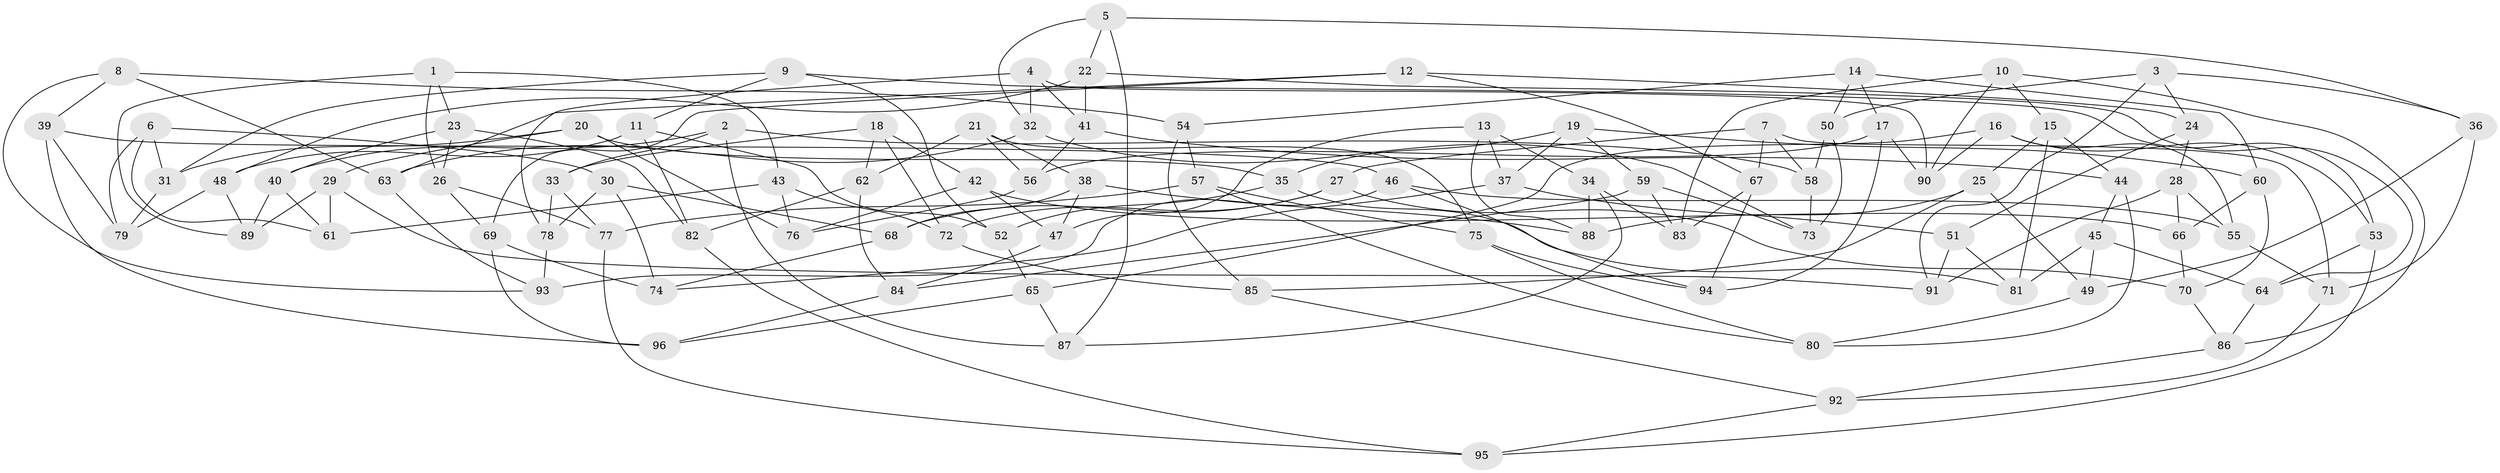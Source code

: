 // Generated by graph-tools (version 1.1) at 2025/37/03/09/25 02:37:54]
// undirected, 96 vertices, 192 edges
graph export_dot {
graph [start="1"]
  node [color=gray90,style=filled];
  1;
  2;
  3;
  4;
  5;
  6;
  7;
  8;
  9;
  10;
  11;
  12;
  13;
  14;
  15;
  16;
  17;
  18;
  19;
  20;
  21;
  22;
  23;
  24;
  25;
  26;
  27;
  28;
  29;
  30;
  31;
  32;
  33;
  34;
  35;
  36;
  37;
  38;
  39;
  40;
  41;
  42;
  43;
  44;
  45;
  46;
  47;
  48;
  49;
  50;
  51;
  52;
  53;
  54;
  55;
  56;
  57;
  58;
  59;
  60;
  61;
  62;
  63;
  64;
  65;
  66;
  67;
  68;
  69;
  70;
  71;
  72;
  73;
  74;
  75;
  76;
  77;
  78;
  79;
  80;
  81;
  82;
  83;
  84;
  85;
  86;
  87;
  88;
  89;
  90;
  91;
  92;
  93;
  94;
  95;
  96;
  1 -- 89;
  1 -- 26;
  1 -- 23;
  1 -- 43;
  2 -- 58;
  2 -- 40;
  2 -- 33;
  2 -- 87;
  3 -- 36;
  3 -- 50;
  3 -- 24;
  3 -- 91;
  4 -- 41;
  4 -- 78;
  4 -- 90;
  4 -- 32;
  5 -- 32;
  5 -- 22;
  5 -- 36;
  5 -- 87;
  6 -- 79;
  6 -- 61;
  6 -- 31;
  6 -- 30;
  7 -- 58;
  7 -- 71;
  7 -- 27;
  7 -- 67;
  8 -- 93;
  8 -- 54;
  8 -- 39;
  8 -- 63;
  9 -- 52;
  9 -- 31;
  9 -- 53;
  9 -- 11;
  10 -- 90;
  10 -- 15;
  10 -- 86;
  10 -- 83;
  11 -- 48;
  11 -- 82;
  11 -- 52;
  12 -- 24;
  12 -- 63;
  12 -- 67;
  12 -- 69;
  13 -- 47;
  13 -- 88;
  13 -- 37;
  13 -- 34;
  14 -- 54;
  14 -- 17;
  14 -- 60;
  14 -- 50;
  15 -- 81;
  15 -- 44;
  15 -- 25;
  16 -- 90;
  16 -- 53;
  16 -- 65;
  16 -- 55;
  17 -- 94;
  17 -- 56;
  17 -- 90;
  18 -- 42;
  18 -- 33;
  18 -- 72;
  18 -- 62;
  19 -- 37;
  19 -- 60;
  19 -- 59;
  19 -- 35;
  20 -- 29;
  20 -- 35;
  20 -- 31;
  20 -- 76;
  21 -- 62;
  21 -- 75;
  21 -- 38;
  21 -- 56;
  22 -- 48;
  22 -- 64;
  22 -- 41;
  23 -- 40;
  23 -- 26;
  23 -- 82;
  24 -- 51;
  24 -- 28;
  25 -- 49;
  25 -- 88;
  25 -- 85;
  26 -- 77;
  26 -- 69;
  27 -- 70;
  27 -- 68;
  27 -- 72;
  28 -- 55;
  28 -- 91;
  28 -- 66;
  29 -- 61;
  29 -- 89;
  29 -- 91;
  30 -- 78;
  30 -- 74;
  30 -- 68;
  31 -- 79;
  32 -- 73;
  32 -- 63;
  33 -- 77;
  33 -- 78;
  34 -- 83;
  34 -- 87;
  34 -- 88;
  35 -- 52;
  35 -- 81;
  36 -- 71;
  36 -- 49;
  37 -- 51;
  37 -- 74;
  38 -- 47;
  38 -- 68;
  38 -- 88;
  39 -- 46;
  39 -- 79;
  39 -- 96;
  40 -- 61;
  40 -- 89;
  41 -- 44;
  41 -- 56;
  42 -- 47;
  42 -- 76;
  42 -- 66;
  43 -- 61;
  43 -- 76;
  43 -- 72;
  44 -- 45;
  44 -- 80;
  45 -- 49;
  45 -- 81;
  45 -- 64;
  46 -- 94;
  46 -- 93;
  46 -- 55;
  47 -- 84;
  48 -- 79;
  48 -- 89;
  49 -- 80;
  50 -- 73;
  50 -- 58;
  51 -- 91;
  51 -- 81;
  52 -- 65;
  53 -- 95;
  53 -- 64;
  54 -- 57;
  54 -- 85;
  55 -- 71;
  56 -- 76;
  57 -- 75;
  57 -- 80;
  57 -- 77;
  58 -- 73;
  59 -- 84;
  59 -- 73;
  59 -- 83;
  60 -- 66;
  60 -- 70;
  62 -- 82;
  62 -- 84;
  63 -- 93;
  64 -- 86;
  65 -- 96;
  65 -- 87;
  66 -- 70;
  67 -- 94;
  67 -- 83;
  68 -- 74;
  69 -- 74;
  69 -- 96;
  70 -- 86;
  71 -- 92;
  72 -- 85;
  75 -- 80;
  75 -- 94;
  77 -- 95;
  78 -- 93;
  82 -- 95;
  84 -- 96;
  85 -- 92;
  86 -- 92;
  92 -- 95;
}
